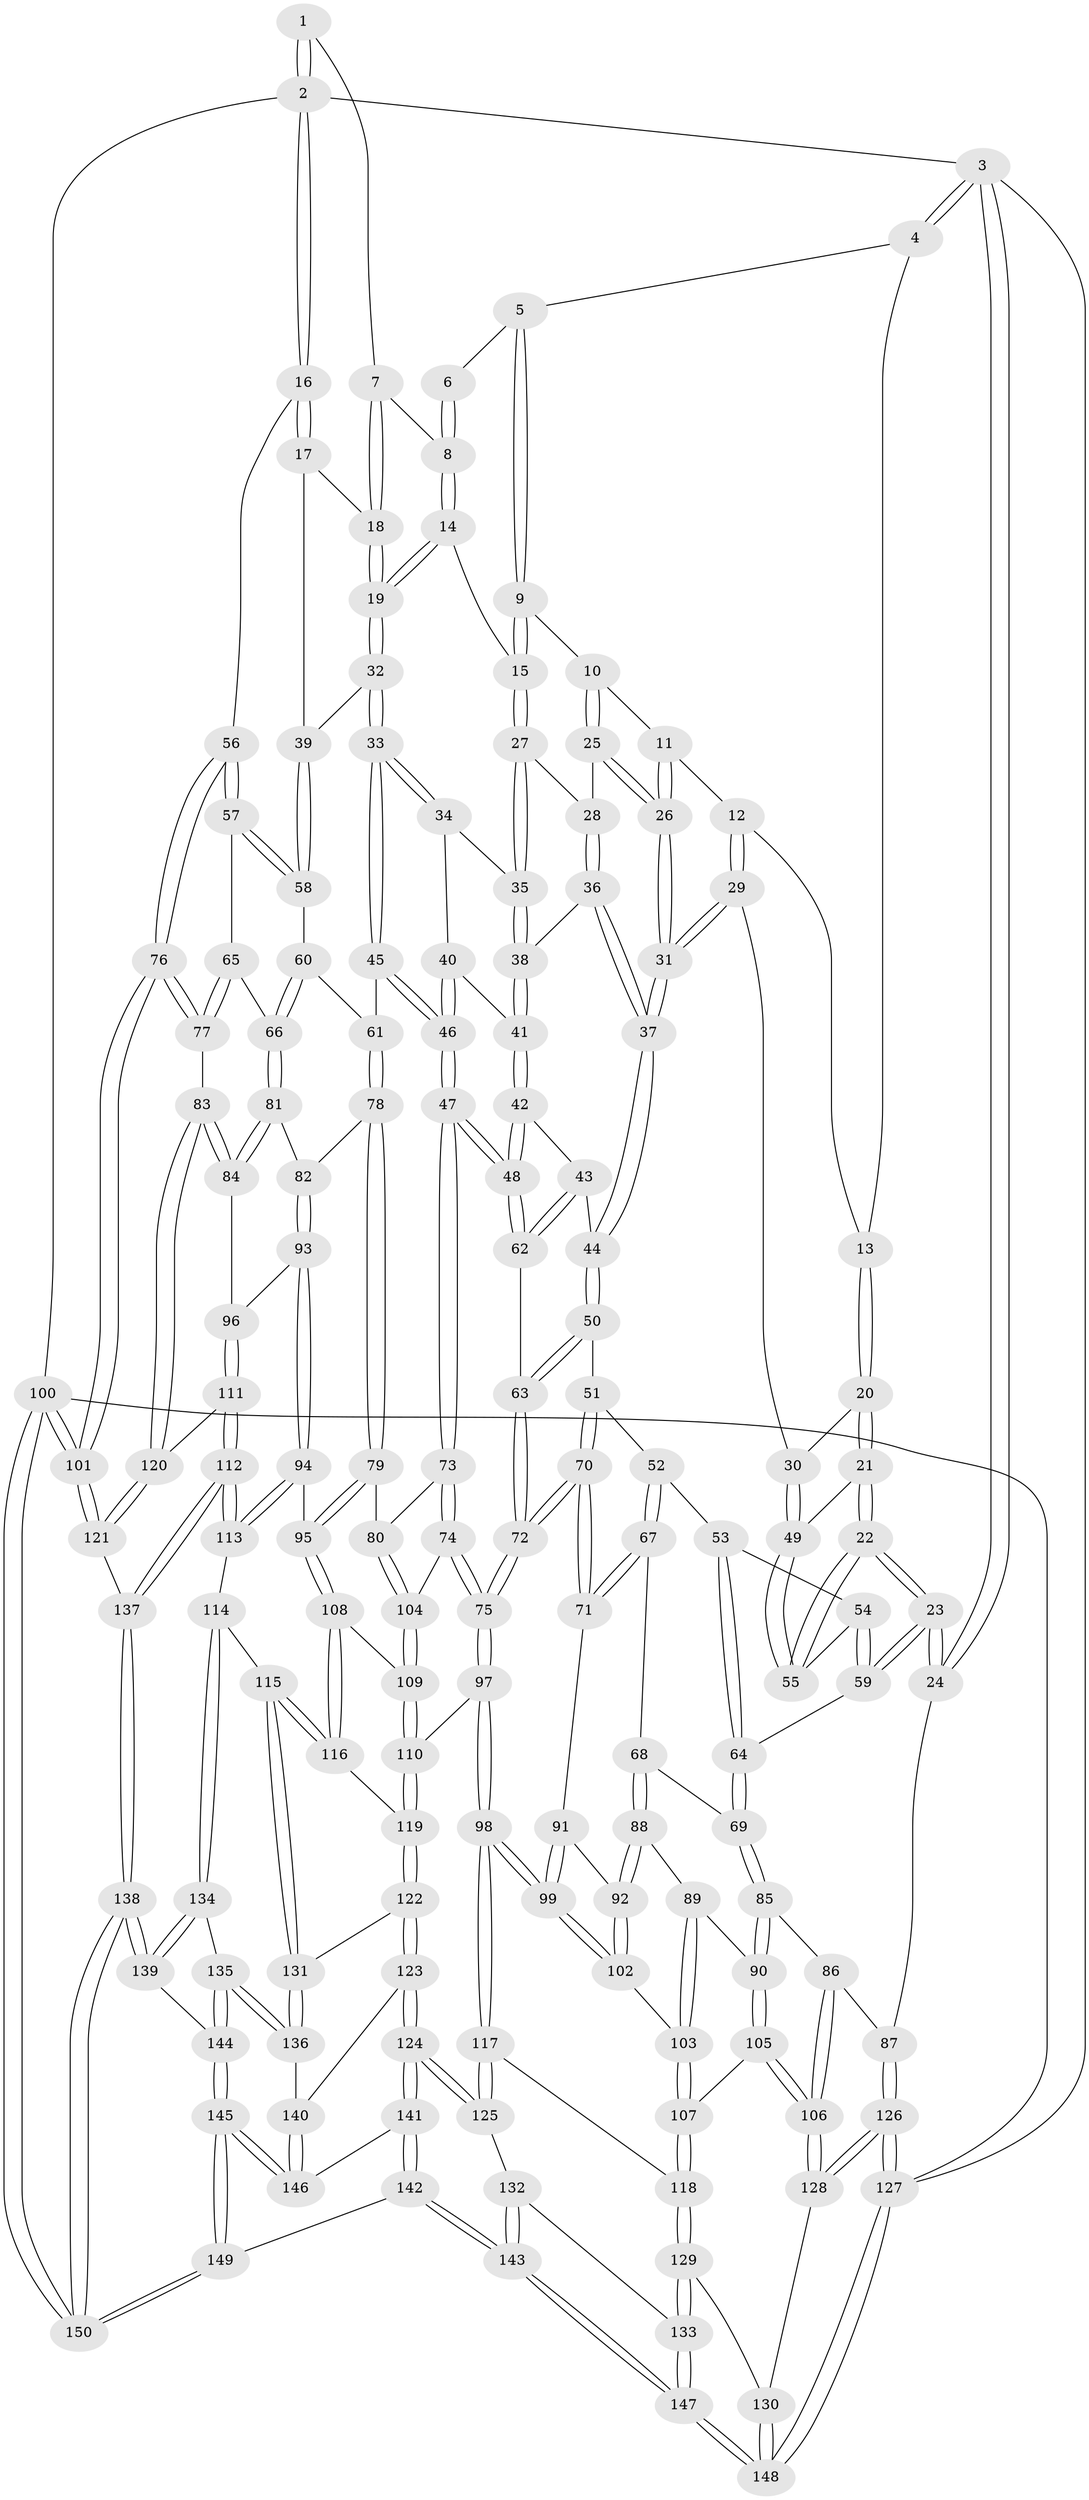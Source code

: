 // coarse degree distribution, {3: 0.0761904761904762, 4: 0.2857142857142857, 6: 0.14285714285714285, 2: 0.009523809523809525, 5: 0.45714285714285713, 7: 0.01904761904761905, 10: 0.009523809523809525}
// Generated by graph-tools (version 1.1) at 2025/06/03/04/25 22:06:00]
// undirected, 150 vertices, 372 edges
graph export_dot {
graph [start="1"]
  node [color=gray90,style=filled];
  1 [pos="+0.8418820087575593+0"];
  2 [pos="+1+0"];
  3 [pos="+0+0"];
  4 [pos="+0.09692049795896449+0"];
  5 [pos="+0.49095352336432146+0"];
  6 [pos="+0.49646163763006634+0"];
  7 [pos="+0.7993918050067839+0"];
  8 [pos="+0.7017129683055532+0.05992853595527515"];
  9 [pos="+0.4854093563089195+0"];
  10 [pos="+0.4378308224283702+0.032295988900064194"];
  11 [pos="+0.3583631311570196+0.07260829729486333"];
  12 [pos="+0.30177785283489356+0.0948015961056853"];
  13 [pos="+0.16633178717871866+0"];
  14 [pos="+0.6752434640539922+0.10407788599902314"];
  15 [pos="+0.6205424251188218+0.10735166971966198"];
  16 [pos="+1+0.08658518404599086"];
  17 [pos="+0.9277964636261328+0.15472947225597156"];
  18 [pos="+0.8601612131809437+0.1391157361657185"];
  19 [pos="+0.769801381546527+0.18871471386143898"];
  20 [pos="+0.10024820008629594+0.15702243229968138"];
  21 [pos="+0.04755115276931156+0.19467162410326444"];
  22 [pos="+0+0.29419777897291094"];
  23 [pos="+0+0.2958635814214463"];
  24 [pos="+0+0.3025648547655406"];
  25 [pos="+0.4531768876578044+0.11835684418438164"];
  26 [pos="+0.40084691799977396+0.21968851805695597"];
  27 [pos="+0.596887789919919+0.15440956236490236"];
  28 [pos="+0.5005618812762128+0.16292099887326775"];
  29 [pos="+0.28696346647339754+0.20701991808733516"];
  30 [pos="+0.2588588470921652+0.21770587872251926"];
  31 [pos="+0.38403221733522025+0.2637294339949149"];
  32 [pos="+0.7473469942430163+0.2681180342450588"];
  33 [pos="+0.7343064711715974+0.28524785915994216"];
  34 [pos="+0.605091857374725+0.21403858071045231"];
  35 [pos="+0.5968973028604967+0.1893564759492962"];
  36 [pos="+0.49388245640774014+0.23012330007921108"];
  37 [pos="+0.3892895474995393+0.2717009236249918"];
  38 [pos="+0.49933686610997097+0.23202813076281575"];
  39 [pos="+0.8911572171008737+0.299291800020899"];
  40 [pos="+0.5770314486063591+0.2663428294882816"];
  41 [pos="+0.5389196811083621+0.27182250163933436"];
  42 [pos="+0.5093743828492256+0.33683756233478485"];
  43 [pos="+0.47462038095586584+0.3295559233292022"];
  44 [pos="+0.39278491015462863+0.29840746386472483"];
  45 [pos="+0.7149168997051053+0.36031541423225855"];
  46 [pos="+0.6400197632968732+0.3874874902019788"];
  47 [pos="+0.6028093364148496+0.4162457378161645"];
  48 [pos="+0.5777841535360416+0.4044616680130385"];
  49 [pos="+0.21925233093466054+0.2968913214848704"];
  50 [pos="+0.3854445645102864+0.31568800102190103"];
  51 [pos="+0.3264668065747587+0.37978204265095833"];
  52 [pos="+0.25813273890058247+0.3758388655006029"];
  53 [pos="+0.23766372692155394+0.3549920969568907"];
  54 [pos="+0.2197592692756932+0.312463837136123"];
  55 [pos="+0.21844107570684426+0.3000412728360435"];
  56 [pos="+1+0.3130443011897188"];
  57 [pos="+0.9601079628672988+0.36263163198023163"];
  58 [pos="+0.9093871876131989+0.3325660400416358"];
  59 [pos="+0.06647256705750618+0.38504018101897525"];
  60 [pos="+0.8142050833876571+0.3839406020401698"];
  61 [pos="+0.7173840479595696+0.3625249871287517"];
  62 [pos="+0.4671963534286519+0.4211754205650046"];
  63 [pos="+0.4469231975302256+0.4294139575477316"];
  64 [pos="+0.10243731906107588+0.4093609832372488"];
  65 [pos="+0.9233721964507395+0.4258873145733336"];
  66 [pos="+0.8663432992978606+0.44355885981199367"];
  67 [pos="+0.21707465642853385+0.45246151214645297"];
  68 [pos="+0.19883082738111205+0.45990561400219143"];
  69 [pos="+0.1295703645168513+0.441551043935255"];
  70 [pos="+0.3551593361707203+0.5041282381012224"];
  71 [pos="+0.3131523849607461+0.5147826187855623"];
  72 [pos="+0.40678572997281254+0.5298222109960765"];
  73 [pos="+0.5989902462326226+0.4384831916270044"];
  74 [pos="+0.49266390845354224+0.5489780786879204"];
  75 [pos="+0.41892926276211523+0.5448954788811281"];
  76 [pos="+1+0.6116555084702382"];
  77 [pos="+0.9954911362432731+0.6133103175118854"];
  78 [pos="+0.7472769980237391+0.44157151013910934"];
  79 [pos="+0.6730486516678971+0.5637052041255598"];
  80 [pos="+0.6646513243044474+0.5547562820840627"];
  81 [pos="+0.8578010285280926+0.4630358311661404"];
  82 [pos="+0.7964114476363493+0.5089671849463873"];
  83 [pos="+0.9768613376298257+0.618325814413965"];
  84 [pos="+0.9747947056660056+0.6177366173210014"];
  85 [pos="+0.11117575312375273+0.5564674998486585"];
  86 [pos="+0.05654280165518077+0.5613602370890524"];
  87 [pos="+0+0.5446178988052646"];
  88 [pos="+0.19764141949695627+0.557180286950819"];
  89 [pos="+0.18413538624929612+0.563262947603459"];
  90 [pos="+0.13480003657688164+0.5711672023107"];
  91 [pos="+0.2995577975164759+0.5273470047167695"];
  92 [pos="+0.2432730686696464+0.5672394826422512"];
  93 [pos="+0.7942791742990399+0.5883518544438198"];
  94 [pos="+0.7519562449670085+0.6084780386677509"];
  95 [pos="+0.6936743212466728+0.5990186248908386"];
  96 [pos="+0.8420837108386667+0.6008858045806919"];
  97 [pos="+0.37281766735185434+0.6922680875836403"];
  98 [pos="+0.35547604123082005+0.7042210303029997"];
  99 [pos="+0.3103310220743828+0.6762129800790135"];
  100 [pos="+1+1"];
  101 [pos="+1+0.9390075256399528"];
  102 [pos="+0.2660391844402046+0.6548258959624945"];
  103 [pos="+0.2058666297006783+0.671020584136546"];
  104 [pos="+0.5182926808206326+0.5787474169807946"];
  105 [pos="+0.1354583717699584+0.7134015876910967"];
  106 [pos="+0.11254101962230938+0.7225603839459971"];
  107 [pos="+0.1371134069874038+0.7135411065723264"];
  108 [pos="+0.6129153526847144+0.6713071066022607"];
  109 [pos="+0.5421188287669142+0.6245818416879633"];
  110 [pos="+0.4588859805593196+0.7136591591920382"];
  111 [pos="+0.811637667062868+0.8083012921771376"];
  112 [pos="+0.8025421904375734+0.813104576831474"];
  113 [pos="+0.7626029656179972+0.7848418799064899"];
  114 [pos="+0.6538508562237421+0.7811601368209309"];
  115 [pos="+0.6461675702582936+0.7765687631436626"];
  116 [pos="+0.610446647470541+0.7220920295994889"];
  117 [pos="+0.3388034790689594+0.7549715647539713"];
  118 [pos="+0.2255395162640931+0.7817098246607802"];
  119 [pos="+0.5018572054649575+0.751358324582641"];
  120 [pos="+0.8847937660837647+0.7788800446147223"];
  121 [pos="+1+0.863123166600228"];
  122 [pos="+0.4937416768704023+0.8473046121966704"];
  123 [pos="+0.4243483790208539+0.8844425173423384"];
  124 [pos="+0.4145306918412071+0.8879269846985027"];
  125 [pos="+0.36903931416440744+0.8576675602093966"];
  126 [pos="+0+0.8489661895374545"];
  127 [pos="+0+1"];
  128 [pos="+0+0.8275892797177459"];
  129 [pos="+0.1936830981378649+0.9077335764372075"];
  130 [pos="+0.14739066937048484+0.8975356753171503"];
  131 [pos="+0.5333151202984086+0.8575941627610446"];
  132 [pos="+0.3137266689687922+0.8870064220236612"];
  133 [pos="+0.20366951493041593+0.9171336767857151"];
  134 [pos="+0.6481300893736629+0.8468477425794684"];
  135 [pos="+0.5975681778950857+0.9229888023457226"];
  136 [pos="+0.5759496056659094+0.9112776039164244"];
  137 [pos="+0.8000657862499027+0.9736521385064842"];
  138 [pos="+0.7982815090900981+0.980253880961527"];
  139 [pos="+0.7249512944888714+0.9499405839835651"];
  140 [pos="+0.5269264606415041+0.9469942342135292"];
  141 [pos="+0.4156870732458585+0.9299146354994906"];
  142 [pos="+0.385324403501871+1"];
  143 [pos="+0.3151208911112541+1"];
  144 [pos="+0.6044108009468071+0.9341755278737478"];
  145 [pos="+0.5554589256875508+1"];
  146 [pos="+0.5214137060158455+0.9696088356226551"];
  147 [pos="+0.26295091634818074+1"];
  148 [pos="+0+1"];
  149 [pos="+0.5458409990072766+1"];
  150 [pos="+0.8541165755274847+1"];
  1 -- 2;
  1 -- 2;
  1 -- 7;
  2 -- 3;
  2 -- 16;
  2 -- 16;
  2 -- 100;
  3 -- 4;
  3 -- 4;
  3 -- 24;
  3 -- 24;
  3 -- 127;
  4 -- 5;
  4 -- 13;
  5 -- 6;
  5 -- 9;
  5 -- 9;
  6 -- 8;
  6 -- 8;
  7 -- 8;
  7 -- 18;
  7 -- 18;
  8 -- 14;
  8 -- 14;
  9 -- 10;
  9 -- 15;
  9 -- 15;
  10 -- 11;
  10 -- 25;
  10 -- 25;
  11 -- 12;
  11 -- 26;
  11 -- 26;
  12 -- 13;
  12 -- 29;
  12 -- 29;
  13 -- 20;
  13 -- 20;
  14 -- 15;
  14 -- 19;
  14 -- 19;
  15 -- 27;
  15 -- 27;
  16 -- 17;
  16 -- 17;
  16 -- 56;
  17 -- 18;
  17 -- 39;
  18 -- 19;
  18 -- 19;
  19 -- 32;
  19 -- 32;
  20 -- 21;
  20 -- 21;
  20 -- 30;
  21 -- 22;
  21 -- 22;
  21 -- 49;
  22 -- 23;
  22 -- 23;
  22 -- 55;
  22 -- 55;
  23 -- 24;
  23 -- 24;
  23 -- 59;
  23 -- 59;
  24 -- 87;
  25 -- 26;
  25 -- 26;
  25 -- 28;
  26 -- 31;
  26 -- 31;
  27 -- 28;
  27 -- 35;
  27 -- 35;
  28 -- 36;
  28 -- 36;
  29 -- 30;
  29 -- 31;
  29 -- 31;
  30 -- 49;
  30 -- 49;
  31 -- 37;
  31 -- 37;
  32 -- 33;
  32 -- 33;
  32 -- 39;
  33 -- 34;
  33 -- 34;
  33 -- 45;
  33 -- 45;
  34 -- 35;
  34 -- 40;
  35 -- 38;
  35 -- 38;
  36 -- 37;
  36 -- 37;
  36 -- 38;
  37 -- 44;
  37 -- 44;
  38 -- 41;
  38 -- 41;
  39 -- 58;
  39 -- 58;
  40 -- 41;
  40 -- 46;
  40 -- 46;
  41 -- 42;
  41 -- 42;
  42 -- 43;
  42 -- 48;
  42 -- 48;
  43 -- 44;
  43 -- 62;
  43 -- 62;
  44 -- 50;
  44 -- 50;
  45 -- 46;
  45 -- 46;
  45 -- 61;
  46 -- 47;
  46 -- 47;
  47 -- 48;
  47 -- 48;
  47 -- 73;
  47 -- 73;
  48 -- 62;
  48 -- 62;
  49 -- 55;
  49 -- 55;
  50 -- 51;
  50 -- 63;
  50 -- 63;
  51 -- 52;
  51 -- 70;
  51 -- 70;
  52 -- 53;
  52 -- 67;
  52 -- 67;
  53 -- 54;
  53 -- 64;
  53 -- 64;
  54 -- 55;
  54 -- 59;
  54 -- 59;
  56 -- 57;
  56 -- 57;
  56 -- 76;
  56 -- 76;
  57 -- 58;
  57 -- 58;
  57 -- 65;
  58 -- 60;
  59 -- 64;
  60 -- 61;
  60 -- 66;
  60 -- 66;
  61 -- 78;
  61 -- 78;
  62 -- 63;
  63 -- 72;
  63 -- 72;
  64 -- 69;
  64 -- 69;
  65 -- 66;
  65 -- 77;
  65 -- 77;
  66 -- 81;
  66 -- 81;
  67 -- 68;
  67 -- 71;
  67 -- 71;
  68 -- 69;
  68 -- 88;
  68 -- 88;
  69 -- 85;
  69 -- 85;
  70 -- 71;
  70 -- 71;
  70 -- 72;
  70 -- 72;
  71 -- 91;
  72 -- 75;
  72 -- 75;
  73 -- 74;
  73 -- 74;
  73 -- 80;
  74 -- 75;
  74 -- 75;
  74 -- 104;
  75 -- 97;
  75 -- 97;
  76 -- 77;
  76 -- 77;
  76 -- 101;
  76 -- 101;
  77 -- 83;
  78 -- 79;
  78 -- 79;
  78 -- 82;
  79 -- 80;
  79 -- 95;
  79 -- 95;
  80 -- 104;
  80 -- 104;
  81 -- 82;
  81 -- 84;
  81 -- 84;
  82 -- 93;
  82 -- 93;
  83 -- 84;
  83 -- 84;
  83 -- 120;
  83 -- 120;
  84 -- 96;
  85 -- 86;
  85 -- 90;
  85 -- 90;
  86 -- 87;
  86 -- 106;
  86 -- 106;
  87 -- 126;
  87 -- 126;
  88 -- 89;
  88 -- 92;
  88 -- 92;
  89 -- 90;
  89 -- 103;
  89 -- 103;
  90 -- 105;
  90 -- 105;
  91 -- 92;
  91 -- 99;
  91 -- 99;
  92 -- 102;
  92 -- 102;
  93 -- 94;
  93 -- 94;
  93 -- 96;
  94 -- 95;
  94 -- 113;
  94 -- 113;
  95 -- 108;
  95 -- 108;
  96 -- 111;
  96 -- 111;
  97 -- 98;
  97 -- 98;
  97 -- 110;
  98 -- 99;
  98 -- 99;
  98 -- 117;
  98 -- 117;
  99 -- 102;
  99 -- 102;
  100 -- 101;
  100 -- 101;
  100 -- 150;
  100 -- 150;
  100 -- 127;
  101 -- 121;
  101 -- 121;
  102 -- 103;
  103 -- 107;
  103 -- 107;
  104 -- 109;
  104 -- 109;
  105 -- 106;
  105 -- 106;
  105 -- 107;
  106 -- 128;
  106 -- 128;
  107 -- 118;
  107 -- 118;
  108 -- 109;
  108 -- 116;
  108 -- 116;
  109 -- 110;
  109 -- 110;
  110 -- 119;
  110 -- 119;
  111 -- 112;
  111 -- 112;
  111 -- 120;
  112 -- 113;
  112 -- 113;
  112 -- 137;
  112 -- 137;
  113 -- 114;
  114 -- 115;
  114 -- 134;
  114 -- 134;
  115 -- 116;
  115 -- 116;
  115 -- 131;
  115 -- 131;
  116 -- 119;
  117 -- 118;
  117 -- 125;
  117 -- 125;
  118 -- 129;
  118 -- 129;
  119 -- 122;
  119 -- 122;
  120 -- 121;
  120 -- 121;
  121 -- 137;
  122 -- 123;
  122 -- 123;
  122 -- 131;
  123 -- 124;
  123 -- 124;
  123 -- 140;
  124 -- 125;
  124 -- 125;
  124 -- 141;
  124 -- 141;
  125 -- 132;
  126 -- 127;
  126 -- 127;
  126 -- 128;
  126 -- 128;
  127 -- 148;
  127 -- 148;
  128 -- 130;
  129 -- 130;
  129 -- 133;
  129 -- 133;
  130 -- 148;
  130 -- 148;
  131 -- 136;
  131 -- 136;
  132 -- 133;
  132 -- 143;
  132 -- 143;
  133 -- 147;
  133 -- 147;
  134 -- 135;
  134 -- 139;
  134 -- 139;
  135 -- 136;
  135 -- 136;
  135 -- 144;
  135 -- 144;
  136 -- 140;
  137 -- 138;
  137 -- 138;
  138 -- 139;
  138 -- 139;
  138 -- 150;
  138 -- 150;
  139 -- 144;
  140 -- 146;
  140 -- 146;
  141 -- 142;
  141 -- 142;
  141 -- 146;
  142 -- 143;
  142 -- 143;
  142 -- 149;
  143 -- 147;
  143 -- 147;
  144 -- 145;
  144 -- 145;
  145 -- 146;
  145 -- 146;
  145 -- 149;
  145 -- 149;
  147 -- 148;
  147 -- 148;
  149 -- 150;
  149 -- 150;
}

